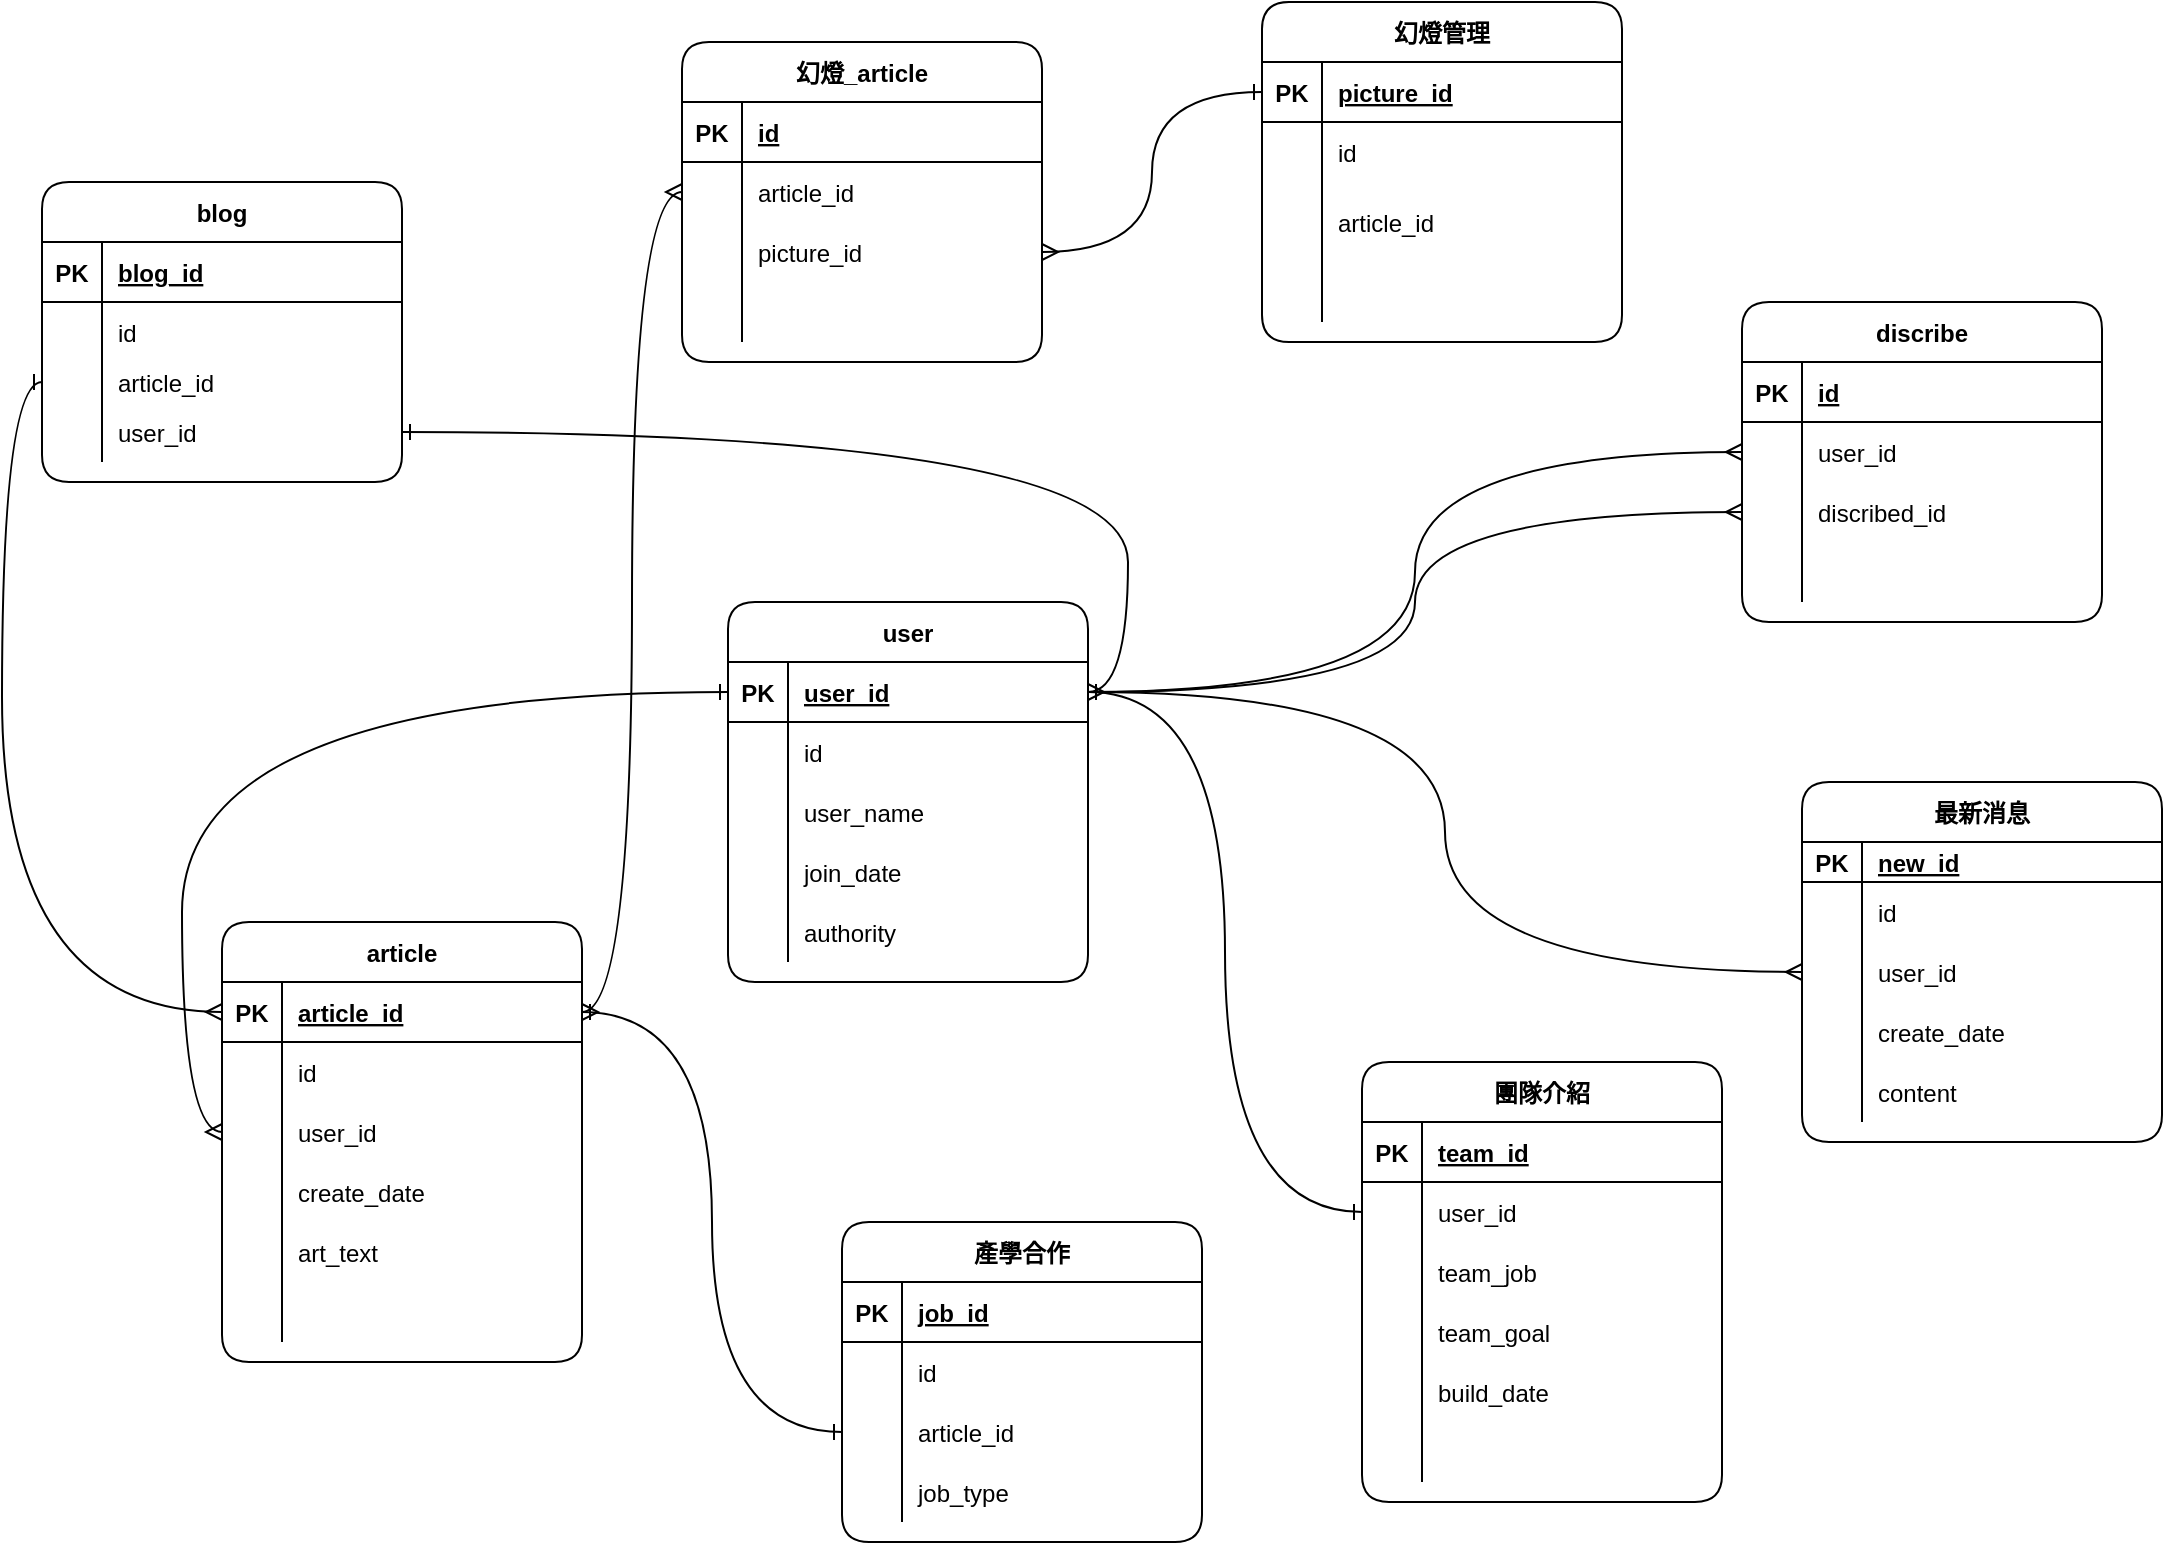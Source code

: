 <mxfile version="13.11.0" type="github">
  <diagram id="R2lEEEUBdFMjLlhIrx00" name="Page-1">
    <mxGraphModel dx="1490" dy="581" grid="1" gridSize="10" guides="1" tooltips="1" connect="1" arrows="1" fold="1" page="1" pageScale="1" pageWidth="583" pageHeight="827" math="0" shadow="0" extFonts="Permanent Marker^https://fonts.googleapis.com/css?family=Permanent+Marker">
      <root>
        <mxCell id="0" />
        <mxCell id="1" parent="0" />
        <mxCell id="cPtPqXqM4NVwdwL7rHtW-1" value="最新消息" style="shape=table;startSize=30;container=1;collapsible=1;childLayout=tableLayout;fixedRows=1;rowLines=0;fontStyle=1;align=center;resizeLast=1;rounded=1;" parent="1" vertex="1">
          <mxGeometry x="940" y="420" width="180" height="180" as="geometry" />
        </mxCell>
        <mxCell id="cPtPqXqM4NVwdwL7rHtW-2" value="" style="shape=partialRectangle;collapsible=0;dropTarget=0;pointerEvents=0;fillColor=none;top=0;left=0;bottom=1;right=0;points=[[0,0.5],[1,0.5]];portConstraint=eastwest;rounded=1;" parent="cPtPqXqM4NVwdwL7rHtW-1" vertex="1">
          <mxGeometry y="30" width="180" height="20" as="geometry" />
        </mxCell>
        <mxCell id="cPtPqXqM4NVwdwL7rHtW-3" value="PK" style="shape=partialRectangle;connectable=0;fillColor=none;top=0;left=0;bottom=0;right=0;fontStyle=1;overflow=hidden;rounded=1;" parent="cPtPqXqM4NVwdwL7rHtW-2" vertex="1">
          <mxGeometry width="30" height="20" as="geometry" />
        </mxCell>
        <mxCell id="cPtPqXqM4NVwdwL7rHtW-4" value="new_id" style="shape=partialRectangle;connectable=0;fillColor=none;top=0;left=0;bottom=0;right=0;align=left;spacingLeft=6;fontStyle=5;overflow=hidden;rounded=1;" parent="cPtPqXqM4NVwdwL7rHtW-2" vertex="1">
          <mxGeometry x="30" width="150" height="20" as="geometry" />
        </mxCell>
        <mxCell id="cPtPqXqM4NVwdwL7rHtW-5" value="" style="shape=partialRectangle;collapsible=0;dropTarget=0;pointerEvents=0;fillColor=none;top=0;left=0;bottom=0;right=0;points=[[0,0.5],[1,0.5]];portConstraint=eastwest;rounded=1;" parent="cPtPqXqM4NVwdwL7rHtW-1" vertex="1">
          <mxGeometry y="50" width="180" height="30" as="geometry" />
        </mxCell>
        <mxCell id="cPtPqXqM4NVwdwL7rHtW-6" value="" style="shape=partialRectangle;connectable=0;fillColor=none;top=0;left=0;bottom=0;right=0;editable=1;overflow=hidden;rounded=1;" parent="cPtPqXqM4NVwdwL7rHtW-5" vertex="1">
          <mxGeometry width="30" height="30" as="geometry" />
        </mxCell>
        <mxCell id="cPtPqXqM4NVwdwL7rHtW-7" value="id" style="shape=partialRectangle;connectable=0;fillColor=none;top=0;left=0;bottom=0;right=0;align=left;spacingLeft=6;overflow=hidden;rounded=1;" parent="cPtPqXqM4NVwdwL7rHtW-5" vertex="1">
          <mxGeometry x="30" width="150" height="30" as="geometry" />
        </mxCell>
        <mxCell id="cPtPqXqM4NVwdwL7rHtW-8" value="" style="shape=partialRectangle;collapsible=0;dropTarget=0;pointerEvents=0;fillColor=none;top=0;left=0;bottom=0;right=0;points=[[0,0.5],[1,0.5]];portConstraint=eastwest;rounded=1;" parent="cPtPqXqM4NVwdwL7rHtW-1" vertex="1">
          <mxGeometry y="80" width="180" height="30" as="geometry" />
        </mxCell>
        <mxCell id="cPtPqXqM4NVwdwL7rHtW-9" value="" style="shape=partialRectangle;connectable=0;fillColor=none;top=0;left=0;bottom=0;right=0;editable=1;overflow=hidden;rounded=1;" parent="cPtPqXqM4NVwdwL7rHtW-8" vertex="1">
          <mxGeometry width="30" height="30" as="geometry" />
        </mxCell>
        <mxCell id="cPtPqXqM4NVwdwL7rHtW-10" value="user_id" style="shape=partialRectangle;connectable=0;fillColor=none;top=0;left=0;bottom=0;right=0;align=left;spacingLeft=6;overflow=hidden;rounded=1;" parent="cPtPqXqM4NVwdwL7rHtW-8" vertex="1">
          <mxGeometry x="30" width="150" height="30" as="geometry" />
        </mxCell>
        <mxCell id="cPtPqXqM4NVwdwL7rHtW-11" value="" style="shape=partialRectangle;collapsible=0;dropTarget=0;pointerEvents=0;fillColor=none;top=0;left=0;bottom=0;right=0;points=[[0,0.5],[1,0.5]];portConstraint=eastwest;rounded=1;" parent="cPtPqXqM4NVwdwL7rHtW-1" vertex="1">
          <mxGeometry y="110" width="180" height="30" as="geometry" />
        </mxCell>
        <mxCell id="cPtPqXqM4NVwdwL7rHtW-12" value="" style="shape=partialRectangle;connectable=0;fillColor=none;top=0;left=0;bottom=0;right=0;editable=1;overflow=hidden;rounded=1;" parent="cPtPqXqM4NVwdwL7rHtW-11" vertex="1">
          <mxGeometry width="30" height="30" as="geometry" />
        </mxCell>
        <mxCell id="cPtPqXqM4NVwdwL7rHtW-13" value="create_date" style="shape=partialRectangle;connectable=0;fillColor=none;top=0;left=0;bottom=0;right=0;align=left;spacingLeft=6;overflow=hidden;rounded=1;" parent="cPtPqXqM4NVwdwL7rHtW-11" vertex="1">
          <mxGeometry x="30" width="150" height="30" as="geometry" />
        </mxCell>
        <mxCell id="cPtPqXqM4NVwdwL7rHtW-100" value="" style="shape=partialRectangle;collapsible=0;dropTarget=0;pointerEvents=0;fillColor=none;top=0;left=0;bottom=0;right=0;points=[[0,0.5],[1,0.5]];portConstraint=eastwest;rounded=1;" parent="cPtPqXqM4NVwdwL7rHtW-1" vertex="1">
          <mxGeometry y="140" width="180" height="30" as="geometry" />
        </mxCell>
        <mxCell id="cPtPqXqM4NVwdwL7rHtW-101" value="" style="shape=partialRectangle;connectable=0;fillColor=none;top=0;left=0;bottom=0;right=0;editable=1;overflow=hidden;rounded=1;" parent="cPtPqXqM4NVwdwL7rHtW-100" vertex="1">
          <mxGeometry width="30" height="30" as="geometry" />
        </mxCell>
        <mxCell id="cPtPqXqM4NVwdwL7rHtW-102" value="content" style="shape=partialRectangle;connectable=0;fillColor=none;top=0;left=0;bottom=0;right=0;align=left;spacingLeft=6;overflow=hidden;rounded=1;" parent="cPtPqXqM4NVwdwL7rHtW-100" vertex="1">
          <mxGeometry x="30" width="150" height="30" as="geometry" />
        </mxCell>
        <mxCell id="cPtPqXqM4NVwdwL7rHtW-14" value="user" style="shape=table;startSize=30;container=1;collapsible=1;childLayout=tableLayout;fixedRows=1;rowLines=0;fontStyle=1;align=center;resizeLast=1;rounded=1;" parent="1" vertex="1">
          <mxGeometry x="403" y="330" width="180" height="190" as="geometry" />
        </mxCell>
        <mxCell id="cPtPqXqM4NVwdwL7rHtW-15" value="" style="shape=partialRectangle;collapsible=0;dropTarget=0;pointerEvents=0;fillColor=none;top=0;left=0;bottom=1;right=0;points=[[0,0.5],[1,0.5]];portConstraint=eastwest;rounded=1;" parent="cPtPqXqM4NVwdwL7rHtW-14" vertex="1">
          <mxGeometry y="30" width="180" height="30" as="geometry" />
        </mxCell>
        <mxCell id="cPtPqXqM4NVwdwL7rHtW-16" value="PK" style="shape=partialRectangle;connectable=0;fillColor=none;top=0;left=0;bottom=0;right=0;fontStyle=1;overflow=hidden;rounded=1;" parent="cPtPqXqM4NVwdwL7rHtW-15" vertex="1">
          <mxGeometry width="30" height="30" as="geometry" />
        </mxCell>
        <mxCell id="cPtPqXqM4NVwdwL7rHtW-17" value="user_id" style="shape=partialRectangle;connectable=0;fillColor=none;top=0;left=0;bottom=0;right=0;align=left;spacingLeft=6;fontStyle=5;overflow=hidden;rounded=1;" parent="cPtPqXqM4NVwdwL7rHtW-15" vertex="1">
          <mxGeometry x="30" width="150" height="30" as="geometry" />
        </mxCell>
        <mxCell id="cPtPqXqM4NVwdwL7rHtW-18" value="" style="shape=partialRectangle;collapsible=0;dropTarget=0;pointerEvents=0;fillColor=none;top=0;left=0;bottom=0;right=0;points=[[0,0.5],[1,0.5]];portConstraint=eastwest;rounded=1;" parent="cPtPqXqM4NVwdwL7rHtW-14" vertex="1">
          <mxGeometry y="60" width="180" height="30" as="geometry" />
        </mxCell>
        <mxCell id="cPtPqXqM4NVwdwL7rHtW-19" value="" style="shape=partialRectangle;connectable=0;fillColor=none;top=0;left=0;bottom=0;right=0;editable=1;overflow=hidden;rounded=1;" parent="cPtPqXqM4NVwdwL7rHtW-18" vertex="1">
          <mxGeometry width="30" height="30" as="geometry" />
        </mxCell>
        <mxCell id="cPtPqXqM4NVwdwL7rHtW-20" value="id" style="shape=partialRectangle;connectable=0;fillColor=none;top=0;left=0;bottom=0;right=0;align=left;spacingLeft=6;overflow=hidden;rounded=1;" parent="cPtPqXqM4NVwdwL7rHtW-18" vertex="1">
          <mxGeometry x="30" width="150" height="30" as="geometry" />
        </mxCell>
        <mxCell id="cPtPqXqM4NVwdwL7rHtW-21" value="" style="shape=partialRectangle;collapsible=0;dropTarget=0;pointerEvents=0;fillColor=none;top=0;left=0;bottom=0;right=0;points=[[0,0.5],[1,0.5]];portConstraint=eastwest;rounded=1;" parent="cPtPqXqM4NVwdwL7rHtW-14" vertex="1">
          <mxGeometry y="90" width="180" height="30" as="geometry" />
        </mxCell>
        <mxCell id="cPtPqXqM4NVwdwL7rHtW-22" value="" style="shape=partialRectangle;connectable=0;fillColor=none;top=0;left=0;bottom=0;right=0;editable=1;overflow=hidden;rounded=1;" parent="cPtPqXqM4NVwdwL7rHtW-21" vertex="1">
          <mxGeometry width="30" height="30" as="geometry" />
        </mxCell>
        <mxCell id="cPtPqXqM4NVwdwL7rHtW-23" value="user_name" style="shape=partialRectangle;connectable=0;fillColor=none;top=0;left=0;bottom=0;right=0;align=left;spacingLeft=6;overflow=hidden;rounded=1;" parent="cPtPqXqM4NVwdwL7rHtW-21" vertex="1">
          <mxGeometry x="30" width="150" height="30" as="geometry" />
        </mxCell>
        <mxCell id="cPtPqXqM4NVwdwL7rHtW-24" value="" style="shape=partialRectangle;collapsible=0;dropTarget=0;pointerEvents=0;fillColor=none;top=0;left=0;bottom=0;right=0;points=[[0,0.5],[1,0.5]];portConstraint=eastwest;rounded=1;" parent="cPtPqXqM4NVwdwL7rHtW-14" vertex="1">
          <mxGeometry y="120" width="180" height="30" as="geometry" />
        </mxCell>
        <mxCell id="cPtPqXqM4NVwdwL7rHtW-25" value="" style="shape=partialRectangle;connectable=0;fillColor=none;top=0;left=0;bottom=0;right=0;editable=1;overflow=hidden;rounded=1;" parent="cPtPqXqM4NVwdwL7rHtW-24" vertex="1">
          <mxGeometry width="30" height="30" as="geometry" />
        </mxCell>
        <mxCell id="cPtPqXqM4NVwdwL7rHtW-26" value="join_date" style="shape=partialRectangle;connectable=0;fillColor=none;top=0;left=0;bottom=0;right=0;align=left;spacingLeft=6;overflow=hidden;rounded=1;" parent="cPtPqXqM4NVwdwL7rHtW-24" vertex="1">
          <mxGeometry x="30" width="150" height="30" as="geometry" />
        </mxCell>
        <mxCell id="1LD19kada-FeBfjTpvKz-1" value="" style="shape=partialRectangle;collapsible=0;dropTarget=0;pointerEvents=0;fillColor=none;top=0;left=0;bottom=0;right=0;points=[[0,0.5],[1,0.5]];portConstraint=eastwest;rounded=1;" vertex="1" parent="cPtPqXqM4NVwdwL7rHtW-14">
          <mxGeometry y="150" width="180" height="30" as="geometry" />
        </mxCell>
        <mxCell id="1LD19kada-FeBfjTpvKz-2" value="" style="shape=partialRectangle;connectable=0;fillColor=none;top=0;left=0;bottom=0;right=0;editable=1;overflow=hidden;rounded=1;" vertex="1" parent="1LD19kada-FeBfjTpvKz-1">
          <mxGeometry width="30" height="30" as="geometry" />
        </mxCell>
        <mxCell id="1LD19kada-FeBfjTpvKz-3" value="authority" style="shape=partialRectangle;connectable=0;fillColor=none;top=0;left=0;bottom=0;right=0;align=left;spacingLeft=6;overflow=hidden;rounded=1;" vertex="1" parent="1LD19kada-FeBfjTpvKz-1">
          <mxGeometry x="30" width="150" height="30" as="geometry" />
        </mxCell>
        <mxCell id="cPtPqXqM4NVwdwL7rHtW-27" value="產學合作" style="shape=table;startSize=30;container=1;collapsible=1;childLayout=tableLayout;fixedRows=1;rowLines=0;fontStyle=1;align=center;resizeLast=1;rounded=1;" parent="1" vertex="1">
          <mxGeometry x="460" y="640" width="180" height="160" as="geometry" />
        </mxCell>
        <mxCell id="cPtPqXqM4NVwdwL7rHtW-28" value="" style="shape=partialRectangle;collapsible=0;dropTarget=0;pointerEvents=0;fillColor=none;top=0;left=0;bottom=1;right=0;points=[[0,0.5],[1,0.5]];portConstraint=eastwest;rounded=1;" parent="cPtPqXqM4NVwdwL7rHtW-27" vertex="1">
          <mxGeometry y="30" width="180" height="30" as="geometry" />
        </mxCell>
        <mxCell id="cPtPqXqM4NVwdwL7rHtW-29" value="PK" style="shape=partialRectangle;connectable=0;fillColor=none;top=0;left=0;bottom=0;right=0;fontStyle=1;overflow=hidden;rounded=1;" parent="cPtPqXqM4NVwdwL7rHtW-28" vertex="1">
          <mxGeometry width="30" height="30" as="geometry" />
        </mxCell>
        <mxCell id="cPtPqXqM4NVwdwL7rHtW-30" value="job_id" style="shape=partialRectangle;connectable=0;fillColor=none;top=0;left=0;bottom=0;right=0;align=left;spacingLeft=6;fontStyle=5;overflow=hidden;rounded=1;" parent="cPtPqXqM4NVwdwL7rHtW-28" vertex="1">
          <mxGeometry x="30" width="150" height="30" as="geometry" />
        </mxCell>
        <mxCell id="cPtPqXqM4NVwdwL7rHtW-37" value="" style="shape=partialRectangle;collapsible=0;dropTarget=0;pointerEvents=0;fillColor=none;top=0;left=0;bottom=0;right=0;points=[[0,0.5],[1,0.5]];portConstraint=eastwest;rounded=1;" parent="cPtPqXqM4NVwdwL7rHtW-27" vertex="1">
          <mxGeometry y="60" width="180" height="30" as="geometry" />
        </mxCell>
        <mxCell id="cPtPqXqM4NVwdwL7rHtW-38" value="" style="shape=partialRectangle;connectable=0;fillColor=none;top=0;left=0;bottom=0;right=0;editable=1;overflow=hidden;rounded=1;" parent="cPtPqXqM4NVwdwL7rHtW-37" vertex="1">
          <mxGeometry width="30" height="30" as="geometry" />
        </mxCell>
        <mxCell id="cPtPqXqM4NVwdwL7rHtW-39" value="id" style="shape=partialRectangle;connectable=0;fillColor=none;top=0;left=0;bottom=0;right=0;align=left;spacingLeft=6;overflow=hidden;rounded=1;" parent="cPtPqXqM4NVwdwL7rHtW-37" vertex="1">
          <mxGeometry x="30" width="150" height="30" as="geometry" />
        </mxCell>
        <mxCell id="cPtPqXqM4NVwdwL7rHtW-31" value="" style="shape=partialRectangle;collapsible=0;dropTarget=0;pointerEvents=0;fillColor=none;top=0;left=0;bottom=0;right=0;points=[[0,0.5],[1,0.5]];portConstraint=eastwest;rounded=1;" parent="cPtPqXqM4NVwdwL7rHtW-27" vertex="1">
          <mxGeometry y="90" width="180" height="30" as="geometry" />
        </mxCell>
        <mxCell id="cPtPqXqM4NVwdwL7rHtW-32" value="" style="shape=partialRectangle;connectable=0;fillColor=none;top=0;left=0;bottom=0;right=0;editable=1;overflow=hidden;rounded=1;" parent="cPtPqXqM4NVwdwL7rHtW-31" vertex="1">
          <mxGeometry width="30" height="30" as="geometry" />
        </mxCell>
        <mxCell id="cPtPqXqM4NVwdwL7rHtW-33" value="article_id" style="shape=partialRectangle;connectable=0;fillColor=none;top=0;left=0;bottom=0;right=0;align=left;spacingLeft=6;overflow=hidden;rounded=1;" parent="cPtPqXqM4NVwdwL7rHtW-31" vertex="1">
          <mxGeometry x="30" width="150" height="30" as="geometry" />
        </mxCell>
        <mxCell id="cPtPqXqM4NVwdwL7rHtW-34" value="" style="shape=partialRectangle;collapsible=0;dropTarget=0;pointerEvents=0;fillColor=none;top=0;left=0;bottom=0;right=0;points=[[0,0.5],[1,0.5]];portConstraint=eastwest;rounded=1;" parent="cPtPqXqM4NVwdwL7rHtW-27" vertex="1">
          <mxGeometry y="120" width="180" height="30" as="geometry" />
        </mxCell>
        <mxCell id="cPtPqXqM4NVwdwL7rHtW-35" value="" style="shape=partialRectangle;connectable=0;fillColor=none;top=0;left=0;bottom=0;right=0;editable=1;overflow=hidden;rounded=1;" parent="cPtPqXqM4NVwdwL7rHtW-34" vertex="1">
          <mxGeometry width="30" height="30" as="geometry" />
        </mxCell>
        <mxCell id="cPtPqXqM4NVwdwL7rHtW-36" value="job_type" style="shape=partialRectangle;connectable=0;fillColor=none;top=0;left=0;bottom=0;right=0;align=left;spacingLeft=6;overflow=hidden;rounded=1;" parent="cPtPqXqM4NVwdwL7rHtW-34" vertex="1">
          <mxGeometry x="30" width="150" height="30" as="geometry" />
        </mxCell>
        <mxCell id="cPtPqXqM4NVwdwL7rHtW-40" value="團隊介紹" style="shape=table;startSize=30;container=1;collapsible=1;childLayout=tableLayout;fixedRows=1;rowLines=0;fontStyle=1;align=center;resizeLast=1;rounded=1;" parent="1" vertex="1">
          <mxGeometry x="720" y="560" width="180" height="220" as="geometry" />
        </mxCell>
        <mxCell id="cPtPqXqM4NVwdwL7rHtW-41" value="" style="shape=partialRectangle;collapsible=0;dropTarget=0;pointerEvents=0;fillColor=none;top=0;left=0;bottom=1;right=0;points=[[0,0.5],[1,0.5]];portConstraint=eastwest;rounded=1;" parent="cPtPqXqM4NVwdwL7rHtW-40" vertex="1">
          <mxGeometry y="30" width="180" height="30" as="geometry" />
        </mxCell>
        <mxCell id="cPtPqXqM4NVwdwL7rHtW-42" value="PK" style="shape=partialRectangle;connectable=0;fillColor=none;top=0;left=0;bottom=0;right=0;fontStyle=1;overflow=hidden;rounded=1;" parent="cPtPqXqM4NVwdwL7rHtW-41" vertex="1">
          <mxGeometry width="30" height="30" as="geometry" />
        </mxCell>
        <mxCell id="cPtPqXqM4NVwdwL7rHtW-43" value="team_id" style="shape=partialRectangle;connectable=0;fillColor=none;top=0;left=0;bottom=0;right=0;align=left;spacingLeft=6;fontStyle=5;overflow=hidden;rounded=1;" parent="cPtPqXqM4NVwdwL7rHtW-41" vertex="1">
          <mxGeometry x="30" width="150" height="30" as="geometry" />
        </mxCell>
        <mxCell id="cPtPqXqM4NVwdwL7rHtW-44" value="" style="shape=partialRectangle;collapsible=0;dropTarget=0;pointerEvents=0;fillColor=none;top=0;left=0;bottom=0;right=0;points=[[0,0.5],[1,0.5]];portConstraint=eastwest;rounded=1;" parent="cPtPqXqM4NVwdwL7rHtW-40" vertex="1">
          <mxGeometry y="60" width="180" height="30" as="geometry" />
        </mxCell>
        <mxCell id="cPtPqXqM4NVwdwL7rHtW-45" value="" style="shape=partialRectangle;connectable=0;fillColor=none;top=0;left=0;bottom=0;right=0;editable=1;overflow=hidden;rounded=1;" parent="cPtPqXqM4NVwdwL7rHtW-44" vertex="1">
          <mxGeometry width="30" height="30" as="geometry" />
        </mxCell>
        <mxCell id="cPtPqXqM4NVwdwL7rHtW-46" value="user_id" style="shape=partialRectangle;connectable=0;fillColor=none;top=0;left=0;bottom=0;right=0;align=left;spacingLeft=6;overflow=hidden;rounded=1;" parent="cPtPqXqM4NVwdwL7rHtW-44" vertex="1">
          <mxGeometry x="30" width="150" height="30" as="geometry" />
        </mxCell>
        <mxCell id="cPtPqXqM4NVwdwL7rHtW-47" value="" style="shape=partialRectangle;collapsible=0;dropTarget=0;pointerEvents=0;fillColor=none;top=0;left=0;bottom=0;right=0;points=[[0,0.5],[1,0.5]];portConstraint=eastwest;rounded=1;" parent="cPtPqXqM4NVwdwL7rHtW-40" vertex="1">
          <mxGeometry y="90" width="180" height="30" as="geometry" />
        </mxCell>
        <mxCell id="cPtPqXqM4NVwdwL7rHtW-48" value="" style="shape=partialRectangle;connectable=0;fillColor=none;top=0;left=0;bottom=0;right=0;editable=1;overflow=hidden;rounded=1;" parent="cPtPqXqM4NVwdwL7rHtW-47" vertex="1">
          <mxGeometry width="30" height="30" as="geometry" />
        </mxCell>
        <mxCell id="cPtPqXqM4NVwdwL7rHtW-49" value="team_job" style="shape=partialRectangle;connectable=0;fillColor=none;top=0;left=0;bottom=0;right=0;align=left;spacingLeft=6;overflow=hidden;rounded=1;" parent="cPtPqXqM4NVwdwL7rHtW-47" vertex="1">
          <mxGeometry x="30" width="150" height="30" as="geometry" />
        </mxCell>
        <mxCell id="cPtPqXqM4NVwdwL7rHtW-50" value="" style="shape=partialRectangle;collapsible=0;dropTarget=0;pointerEvents=0;fillColor=none;top=0;left=0;bottom=0;right=0;points=[[0,0.5],[1,0.5]];portConstraint=eastwest;rounded=1;" parent="cPtPqXqM4NVwdwL7rHtW-40" vertex="1">
          <mxGeometry y="120" width="180" height="30" as="geometry" />
        </mxCell>
        <mxCell id="cPtPqXqM4NVwdwL7rHtW-51" value="" style="shape=partialRectangle;connectable=0;fillColor=none;top=0;left=0;bottom=0;right=0;editable=1;overflow=hidden;rounded=1;" parent="cPtPqXqM4NVwdwL7rHtW-50" vertex="1">
          <mxGeometry width="30" height="30" as="geometry" />
        </mxCell>
        <mxCell id="cPtPqXqM4NVwdwL7rHtW-52" value="team_goal" style="shape=partialRectangle;connectable=0;fillColor=none;top=0;left=0;bottom=0;right=0;align=left;spacingLeft=6;overflow=hidden;rounded=1;" parent="cPtPqXqM4NVwdwL7rHtW-50" vertex="1">
          <mxGeometry x="30" width="150" height="30" as="geometry" />
        </mxCell>
        <mxCell id="cPtPqXqM4NVwdwL7rHtW-93" value="" style="shape=partialRectangle;collapsible=0;dropTarget=0;pointerEvents=0;fillColor=none;top=0;left=0;bottom=0;right=0;points=[[0,0.5],[1,0.5]];portConstraint=eastwest;rounded=1;" parent="cPtPqXqM4NVwdwL7rHtW-40" vertex="1">
          <mxGeometry y="150" width="180" height="30" as="geometry" />
        </mxCell>
        <mxCell id="cPtPqXqM4NVwdwL7rHtW-94" value="" style="shape=partialRectangle;connectable=0;fillColor=none;top=0;left=0;bottom=0;right=0;editable=1;overflow=hidden;rounded=1;" parent="cPtPqXqM4NVwdwL7rHtW-93" vertex="1">
          <mxGeometry width="30" height="30" as="geometry" />
        </mxCell>
        <mxCell id="cPtPqXqM4NVwdwL7rHtW-95" value="build_date" style="shape=partialRectangle;connectable=0;fillColor=none;top=0;left=0;bottom=0;right=0;align=left;spacingLeft=6;overflow=hidden;rounded=1;" parent="cPtPqXqM4NVwdwL7rHtW-93" vertex="1">
          <mxGeometry x="30" width="150" height="30" as="geometry" />
        </mxCell>
        <mxCell id="cPtPqXqM4NVwdwL7rHtW-96" value="" style="shape=partialRectangle;collapsible=0;dropTarget=0;pointerEvents=0;fillColor=none;top=0;left=0;bottom=0;right=0;points=[[0,0.5],[1,0.5]];portConstraint=eastwest;rounded=1;" parent="cPtPqXqM4NVwdwL7rHtW-40" vertex="1">
          <mxGeometry y="180" width="180" height="30" as="geometry" />
        </mxCell>
        <mxCell id="cPtPqXqM4NVwdwL7rHtW-97" value="" style="shape=partialRectangle;connectable=0;fillColor=none;top=0;left=0;bottom=0;right=0;editable=1;overflow=hidden;rounded=1;" parent="cPtPqXqM4NVwdwL7rHtW-96" vertex="1">
          <mxGeometry width="30" height="30" as="geometry" />
        </mxCell>
        <mxCell id="cPtPqXqM4NVwdwL7rHtW-98" value="" style="shape=partialRectangle;connectable=0;fillColor=none;top=0;left=0;bottom=0;right=0;align=left;spacingLeft=6;overflow=hidden;rounded=1;" parent="cPtPqXqM4NVwdwL7rHtW-96" vertex="1">
          <mxGeometry x="30" width="150" height="30" as="geometry" />
        </mxCell>
        <mxCell id="cPtPqXqM4NVwdwL7rHtW-53" value="blog" style="shape=table;startSize=30;container=1;collapsible=1;childLayout=tableLayout;fixedRows=1;rowLines=0;fontStyle=1;align=center;resizeLast=1;rounded=1;" parent="1" vertex="1">
          <mxGeometry x="60" y="120" width="180" height="150" as="geometry" />
        </mxCell>
        <mxCell id="cPtPqXqM4NVwdwL7rHtW-54" value="" style="shape=partialRectangle;collapsible=0;dropTarget=0;pointerEvents=0;fillColor=none;top=0;left=0;bottom=1;right=0;points=[[0,0.5],[1,0.5]];portConstraint=eastwest;rounded=1;" parent="cPtPqXqM4NVwdwL7rHtW-53" vertex="1">
          <mxGeometry y="30" width="180" height="30" as="geometry" />
        </mxCell>
        <mxCell id="cPtPqXqM4NVwdwL7rHtW-55" value="PK" style="shape=partialRectangle;connectable=0;fillColor=none;top=0;left=0;bottom=0;right=0;fontStyle=1;overflow=hidden;rounded=1;" parent="cPtPqXqM4NVwdwL7rHtW-54" vertex="1">
          <mxGeometry width="30" height="30" as="geometry" />
        </mxCell>
        <mxCell id="cPtPqXqM4NVwdwL7rHtW-56" value="blog_id" style="shape=partialRectangle;connectable=0;fillColor=none;top=0;left=0;bottom=0;right=0;align=left;spacingLeft=6;fontStyle=5;overflow=hidden;rounded=1;" parent="cPtPqXqM4NVwdwL7rHtW-54" vertex="1">
          <mxGeometry x="30" width="150" height="30" as="geometry" />
        </mxCell>
        <mxCell id="cPtPqXqM4NVwdwL7rHtW-57" value="" style="shape=partialRectangle;collapsible=0;dropTarget=0;pointerEvents=0;fillColor=none;top=0;left=0;bottom=0;right=0;points=[[0,0.5],[1,0.5]];portConstraint=eastwest;rounded=1;" parent="cPtPqXqM4NVwdwL7rHtW-53" vertex="1">
          <mxGeometry y="60" width="180" height="30" as="geometry" />
        </mxCell>
        <mxCell id="cPtPqXqM4NVwdwL7rHtW-58" value="" style="shape=partialRectangle;connectable=0;fillColor=none;top=0;left=0;bottom=0;right=0;editable=1;overflow=hidden;rounded=1;" parent="cPtPqXqM4NVwdwL7rHtW-57" vertex="1">
          <mxGeometry width="30" height="30" as="geometry" />
        </mxCell>
        <mxCell id="cPtPqXqM4NVwdwL7rHtW-59" value="id" style="shape=partialRectangle;connectable=0;fillColor=none;top=0;left=0;bottom=0;right=0;align=left;spacingLeft=6;overflow=hidden;rounded=1;" parent="cPtPqXqM4NVwdwL7rHtW-57" vertex="1">
          <mxGeometry x="30" width="150" height="30" as="geometry" />
        </mxCell>
        <mxCell id="cPtPqXqM4NVwdwL7rHtW-60" value="" style="shape=partialRectangle;collapsible=0;dropTarget=0;pointerEvents=0;fillColor=none;top=0;left=0;bottom=0;right=0;points=[[0,0.5],[1,0.5]];portConstraint=eastwest;rounded=1;" parent="cPtPqXqM4NVwdwL7rHtW-53" vertex="1">
          <mxGeometry y="90" width="180" height="20" as="geometry" />
        </mxCell>
        <mxCell id="cPtPqXqM4NVwdwL7rHtW-61" value="" style="shape=partialRectangle;connectable=0;fillColor=none;top=0;left=0;bottom=0;right=0;editable=1;overflow=hidden;rounded=1;" parent="cPtPqXqM4NVwdwL7rHtW-60" vertex="1">
          <mxGeometry width="30" height="20" as="geometry" />
        </mxCell>
        <mxCell id="cPtPqXqM4NVwdwL7rHtW-62" value="article_id" style="shape=partialRectangle;connectable=0;fillColor=none;top=0;left=0;bottom=0;right=0;align=left;spacingLeft=6;overflow=hidden;rounded=1;" parent="cPtPqXqM4NVwdwL7rHtW-60" vertex="1">
          <mxGeometry x="30" width="150" height="20" as="geometry" />
        </mxCell>
        <mxCell id="cPtPqXqM4NVwdwL7rHtW-63" value="" style="shape=partialRectangle;collapsible=0;dropTarget=0;pointerEvents=0;fillColor=none;top=0;left=0;bottom=0;right=0;points=[[0,0.5],[1,0.5]];portConstraint=eastwest;rounded=1;" parent="cPtPqXqM4NVwdwL7rHtW-53" vertex="1">
          <mxGeometry y="110" width="180" height="30" as="geometry" />
        </mxCell>
        <mxCell id="cPtPqXqM4NVwdwL7rHtW-64" value="" style="shape=partialRectangle;connectable=0;fillColor=none;top=0;left=0;bottom=0;right=0;editable=1;overflow=hidden;rounded=1;" parent="cPtPqXqM4NVwdwL7rHtW-63" vertex="1">
          <mxGeometry width="30" height="30" as="geometry" />
        </mxCell>
        <mxCell id="cPtPqXqM4NVwdwL7rHtW-65" value="user_id" style="shape=partialRectangle;connectable=0;fillColor=none;top=0;left=0;bottom=0;right=0;align=left;spacingLeft=6;overflow=hidden;rounded=1;" parent="cPtPqXqM4NVwdwL7rHtW-63" vertex="1">
          <mxGeometry x="30" width="150" height="30" as="geometry" />
        </mxCell>
        <mxCell id="cPtPqXqM4NVwdwL7rHtW-67" value="article" style="shape=table;startSize=30;container=1;collapsible=1;childLayout=tableLayout;fixedRows=1;rowLines=0;fontStyle=1;align=center;resizeLast=1;rounded=1;" parent="1" vertex="1">
          <mxGeometry x="150" y="490" width="180" height="220" as="geometry" />
        </mxCell>
        <mxCell id="cPtPqXqM4NVwdwL7rHtW-68" value="" style="shape=partialRectangle;collapsible=0;dropTarget=0;pointerEvents=0;fillColor=none;top=0;left=0;bottom=1;right=0;points=[[0,0.5],[1,0.5]];portConstraint=eastwest;rounded=1;" parent="cPtPqXqM4NVwdwL7rHtW-67" vertex="1">
          <mxGeometry y="30" width="180" height="30" as="geometry" />
        </mxCell>
        <mxCell id="cPtPqXqM4NVwdwL7rHtW-69" value="PK" style="shape=partialRectangle;connectable=0;fillColor=none;top=0;left=0;bottom=0;right=0;fontStyle=1;overflow=hidden;rounded=1;" parent="cPtPqXqM4NVwdwL7rHtW-68" vertex="1">
          <mxGeometry width="30" height="30" as="geometry" />
        </mxCell>
        <mxCell id="cPtPqXqM4NVwdwL7rHtW-70" value="article_id" style="shape=partialRectangle;connectable=0;fillColor=none;top=0;left=0;bottom=0;right=0;align=left;spacingLeft=6;fontStyle=5;overflow=hidden;rounded=1;" parent="cPtPqXqM4NVwdwL7rHtW-68" vertex="1">
          <mxGeometry x="30" width="150" height="30" as="geometry" />
        </mxCell>
        <mxCell id="cPtPqXqM4NVwdwL7rHtW-71" value="" style="shape=partialRectangle;collapsible=0;dropTarget=0;pointerEvents=0;fillColor=none;top=0;left=0;bottom=0;right=0;points=[[0,0.5],[1,0.5]];portConstraint=eastwest;rounded=1;" parent="cPtPqXqM4NVwdwL7rHtW-67" vertex="1">
          <mxGeometry y="60" width="180" height="30" as="geometry" />
        </mxCell>
        <mxCell id="cPtPqXqM4NVwdwL7rHtW-72" value="" style="shape=partialRectangle;connectable=0;fillColor=none;top=0;left=0;bottom=0;right=0;editable=1;overflow=hidden;rounded=1;" parent="cPtPqXqM4NVwdwL7rHtW-71" vertex="1">
          <mxGeometry width="30" height="30" as="geometry" />
        </mxCell>
        <mxCell id="cPtPqXqM4NVwdwL7rHtW-73" value="id" style="shape=partialRectangle;connectable=0;fillColor=none;top=0;left=0;bottom=0;right=0;align=left;spacingLeft=6;overflow=hidden;rounded=1;" parent="cPtPqXqM4NVwdwL7rHtW-71" vertex="1">
          <mxGeometry x="30" width="150" height="30" as="geometry" />
        </mxCell>
        <mxCell id="cPtPqXqM4NVwdwL7rHtW-74" value="" style="shape=partialRectangle;collapsible=0;dropTarget=0;pointerEvents=0;fillColor=none;top=0;left=0;bottom=0;right=0;points=[[0,0.5],[1,0.5]];portConstraint=eastwest;rounded=1;" parent="cPtPqXqM4NVwdwL7rHtW-67" vertex="1">
          <mxGeometry y="90" width="180" height="30" as="geometry" />
        </mxCell>
        <mxCell id="cPtPqXqM4NVwdwL7rHtW-75" value="" style="shape=partialRectangle;connectable=0;fillColor=none;top=0;left=0;bottom=0;right=0;editable=1;overflow=hidden;rounded=1;" parent="cPtPqXqM4NVwdwL7rHtW-74" vertex="1">
          <mxGeometry width="30" height="30" as="geometry" />
        </mxCell>
        <mxCell id="cPtPqXqM4NVwdwL7rHtW-76" value="user_id" style="shape=partialRectangle;connectable=0;fillColor=none;top=0;left=0;bottom=0;right=0;align=left;spacingLeft=6;overflow=hidden;rounded=1;" parent="cPtPqXqM4NVwdwL7rHtW-74" vertex="1">
          <mxGeometry x="30" width="150" height="30" as="geometry" />
        </mxCell>
        <mxCell id="cPtPqXqM4NVwdwL7rHtW-77" value="" style="shape=partialRectangle;collapsible=0;dropTarget=0;pointerEvents=0;fillColor=none;top=0;left=0;bottom=0;right=0;points=[[0,0.5],[1,0.5]];portConstraint=eastwest;rounded=1;" parent="cPtPqXqM4NVwdwL7rHtW-67" vertex="1">
          <mxGeometry y="120" width="180" height="30" as="geometry" />
        </mxCell>
        <mxCell id="cPtPqXqM4NVwdwL7rHtW-78" value="" style="shape=partialRectangle;connectable=0;fillColor=none;top=0;left=0;bottom=0;right=0;editable=1;overflow=hidden;rounded=1;" parent="cPtPqXqM4NVwdwL7rHtW-77" vertex="1">
          <mxGeometry width="30" height="30" as="geometry" />
        </mxCell>
        <mxCell id="cPtPqXqM4NVwdwL7rHtW-79" value="create_date" style="shape=partialRectangle;connectable=0;fillColor=none;top=0;left=0;bottom=0;right=0;align=left;spacingLeft=6;overflow=hidden;rounded=1;" parent="cPtPqXqM4NVwdwL7rHtW-77" vertex="1">
          <mxGeometry x="30" width="150" height="30" as="geometry" />
        </mxCell>
        <mxCell id="cPtPqXqM4NVwdwL7rHtW-86" value="" style="shape=partialRectangle;collapsible=0;dropTarget=0;pointerEvents=0;fillColor=none;top=0;left=0;bottom=0;right=0;points=[[0,0.5],[1,0.5]];portConstraint=eastwest;rounded=1;" parent="cPtPqXqM4NVwdwL7rHtW-67" vertex="1">
          <mxGeometry y="150" width="180" height="30" as="geometry" />
        </mxCell>
        <mxCell id="cPtPqXqM4NVwdwL7rHtW-87" value="" style="shape=partialRectangle;connectable=0;fillColor=none;top=0;left=0;bottom=0;right=0;editable=1;overflow=hidden;rounded=1;" parent="cPtPqXqM4NVwdwL7rHtW-86" vertex="1">
          <mxGeometry width="30" height="30" as="geometry" />
        </mxCell>
        <mxCell id="cPtPqXqM4NVwdwL7rHtW-88" value="art_text" style="shape=partialRectangle;connectable=0;fillColor=none;top=0;left=0;bottom=0;right=0;align=left;spacingLeft=6;overflow=hidden;rounded=1;" parent="cPtPqXqM4NVwdwL7rHtW-86" vertex="1">
          <mxGeometry x="30" width="150" height="30" as="geometry" />
        </mxCell>
        <mxCell id="cPtPqXqM4NVwdwL7rHtW-89" value="" style="shape=partialRectangle;collapsible=0;dropTarget=0;pointerEvents=0;fillColor=none;top=0;left=0;bottom=0;right=0;points=[[0,0.5],[1,0.5]];portConstraint=eastwest;rounded=1;" parent="cPtPqXqM4NVwdwL7rHtW-67" vertex="1">
          <mxGeometry y="180" width="180" height="30" as="geometry" />
        </mxCell>
        <mxCell id="cPtPqXqM4NVwdwL7rHtW-90" value="" style="shape=partialRectangle;connectable=0;fillColor=none;top=0;left=0;bottom=0;right=0;editable=1;overflow=hidden;rounded=1;" parent="cPtPqXqM4NVwdwL7rHtW-89" vertex="1">
          <mxGeometry width="30" height="30" as="geometry" />
        </mxCell>
        <mxCell id="cPtPqXqM4NVwdwL7rHtW-91" value="" style="shape=partialRectangle;connectable=0;fillColor=none;top=0;left=0;bottom=0;right=0;align=left;spacingLeft=6;overflow=hidden;rounded=1;" parent="cPtPqXqM4NVwdwL7rHtW-89" vertex="1">
          <mxGeometry x="30" width="150" height="30" as="geometry" />
        </mxCell>
        <mxCell id="cPtPqXqM4NVwdwL7rHtW-80" style="edgeStyle=orthogonalEdgeStyle;orthogonalLoop=1;jettySize=auto;html=1;entryX=0;entryY=0.5;entryDx=0;entryDy=0;startArrow=ERone;startFill=0;endArrow=ERmany;endFill=0;exitX=0;exitY=0.5;exitDx=0;exitDy=0;curved=1;" parent="1" source="cPtPqXqM4NVwdwL7rHtW-60" target="cPtPqXqM4NVwdwL7rHtW-68" edge="1">
          <mxGeometry relative="1" as="geometry" />
        </mxCell>
        <mxCell id="cPtPqXqM4NVwdwL7rHtW-81" style="edgeStyle=orthogonalEdgeStyle;orthogonalLoop=1;jettySize=auto;html=1;exitX=1;exitY=0.5;exitDx=0;exitDy=0;entryX=1;entryY=0.5;entryDx=0;entryDy=0;startArrow=ERone;startFill=0;endArrow=ERone;endFill=0;curved=1;" parent="1" source="cPtPqXqM4NVwdwL7rHtW-63" target="cPtPqXqM4NVwdwL7rHtW-15" edge="1">
          <mxGeometry relative="1" as="geometry" />
        </mxCell>
        <mxCell id="cPtPqXqM4NVwdwL7rHtW-82" style="edgeStyle=orthogonalEdgeStyle;orthogonalLoop=1;jettySize=auto;html=1;entryX=0;entryY=0.5;entryDx=0;entryDy=0;startArrow=ERone;startFill=0;endArrow=ERmany;endFill=0;curved=1;" parent="1" source="cPtPqXqM4NVwdwL7rHtW-15" target="cPtPqXqM4NVwdwL7rHtW-74" edge="1">
          <mxGeometry relative="1" as="geometry" />
        </mxCell>
        <mxCell id="cPtPqXqM4NVwdwL7rHtW-92" style="edgeStyle=orthogonalEdgeStyle;orthogonalLoop=1;jettySize=auto;html=1;entryX=1;entryY=0.5;entryDx=0;entryDy=0;startArrow=ERone;startFill=0;endArrow=ERmany;endFill=0;curved=1;" parent="1" source="cPtPqXqM4NVwdwL7rHtW-31" target="cPtPqXqM4NVwdwL7rHtW-68" edge="1">
          <mxGeometry relative="1" as="geometry" />
        </mxCell>
        <mxCell id="cPtPqXqM4NVwdwL7rHtW-99" style="edgeStyle=orthogonalEdgeStyle;orthogonalLoop=1;jettySize=auto;html=1;entryX=0;entryY=0.5;entryDx=0;entryDy=0;startArrow=ERmany;startFill=0;endArrow=ERone;endFill=0;curved=1;" parent="1" source="cPtPqXqM4NVwdwL7rHtW-15" target="cPtPqXqM4NVwdwL7rHtW-44" edge="1">
          <mxGeometry relative="1" as="geometry" />
        </mxCell>
        <mxCell id="cPtPqXqM4NVwdwL7rHtW-103" style="edgeStyle=orthogonalEdgeStyle;orthogonalLoop=1;jettySize=auto;html=1;exitX=0;exitY=0.5;exitDx=0;exitDy=0;entryX=1;entryY=0.5;entryDx=0;entryDy=0;startArrow=ERmany;startFill=0;endArrow=ERone;endFill=0;curved=1;" parent="1" source="cPtPqXqM4NVwdwL7rHtW-8" target="cPtPqXqM4NVwdwL7rHtW-15" edge="1">
          <mxGeometry relative="1" as="geometry" />
        </mxCell>
        <mxCell id="AdDkIVXgg5J95T2cVmyW-1" value="幻燈管理" style="shape=table;startSize=30;container=1;collapsible=1;childLayout=tableLayout;fixedRows=1;rowLines=0;fontStyle=1;align=center;resizeLast=1;rounded=1;" parent="1" vertex="1">
          <mxGeometry x="670" y="30" width="180" height="170" as="geometry" />
        </mxCell>
        <mxCell id="AdDkIVXgg5J95T2cVmyW-2" value="" style="shape=partialRectangle;collapsible=0;dropTarget=0;pointerEvents=0;fillColor=none;top=0;left=0;bottom=1;right=0;points=[[0,0.5],[1,0.5]];portConstraint=eastwest;rounded=1;" parent="AdDkIVXgg5J95T2cVmyW-1" vertex="1">
          <mxGeometry y="30" width="180" height="30" as="geometry" />
        </mxCell>
        <mxCell id="AdDkIVXgg5J95T2cVmyW-3" value="PK" style="shape=partialRectangle;connectable=0;fillColor=none;top=0;left=0;bottom=0;right=0;fontStyle=1;overflow=hidden;rounded=1;" parent="AdDkIVXgg5J95T2cVmyW-2" vertex="1">
          <mxGeometry width="30" height="30" as="geometry" />
        </mxCell>
        <mxCell id="AdDkIVXgg5J95T2cVmyW-4" value="picture_id" style="shape=partialRectangle;connectable=0;fillColor=none;top=0;left=0;bottom=0;right=0;align=left;spacingLeft=6;fontStyle=5;overflow=hidden;rounded=1;" parent="AdDkIVXgg5J95T2cVmyW-2" vertex="1">
          <mxGeometry x="30" width="150" height="30" as="geometry" />
        </mxCell>
        <mxCell id="AdDkIVXgg5J95T2cVmyW-5" value="" style="shape=partialRectangle;collapsible=0;dropTarget=0;pointerEvents=0;fillColor=none;top=0;left=0;bottom=0;right=0;points=[[0,0.5],[1,0.5]];portConstraint=eastwest;rounded=1;" parent="AdDkIVXgg5J95T2cVmyW-1" vertex="1">
          <mxGeometry y="60" width="180" height="30" as="geometry" />
        </mxCell>
        <mxCell id="AdDkIVXgg5J95T2cVmyW-6" value="" style="shape=partialRectangle;connectable=0;fillColor=none;top=0;left=0;bottom=0;right=0;editable=1;overflow=hidden;rounded=1;" parent="AdDkIVXgg5J95T2cVmyW-5" vertex="1">
          <mxGeometry width="30" height="30" as="geometry" />
        </mxCell>
        <mxCell id="AdDkIVXgg5J95T2cVmyW-7" value="id" style="shape=partialRectangle;connectable=0;fillColor=none;top=0;left=0;bottom=0;right=0;align=left;spacingLeft=6;overflow=hidden;rounded=1;" parent="AdDkIVXgg5J95T2cVmyW-5" vertex="1">
          <mxGeometry x="30" width="150" height="30" as="geometry" />
        </mxCell>
        <mxCell id="AdDkIVXgg5J95T2cVmyW-8" value="" style="shape=partialRectangle;collapsible=0;dropTarget=0;pointerEvents=0;fillColor=none;top=0;left=0;bottom=0;right=0;points=[[0,0.5],[1,0.5]];portConstraint=eastwest;rounded=1;" parent="AdDkIVXgg5J95T2cVmyW-1" vertex="1">
          <mxGeometry y="90" width="180" height="40" as="geometry" />
        </mxCell>
        <mxCell id="AdDkIVXgg5J95T2cVmyW-9" value="" style="shape=partialRectangle;connectable=0;fillColor=none;top=0;left=0;bottom=0;right=0;editable=1;overflow=hidden;rounded=1;" parent="AdDkIVXgg5J95T2cVmyW-8" vertex="1">
          <mxGeometry width="30" height="40" as="geometry" />
        </mxCell>
        <mxCell id="AdDkIVXgg5J95T2cVmyW-10" value="article_id" style="shape=partialRectangle;connectable=0;fillColor=none;top=0;left=0;bottom=0;right=0;align=left;spacingLeft=6;overflow=hidden;rounded=1;" parent="AdDkIVXgg5J95T2cVmyW-8" vertex="1">
          <mxGeometry x="30" width="150" height="40" as="geometry" />
        </mxCell>
        <mxCell id="AdDkIVXgg5J95T2cVmyW-11" value="" style="shape=partialRectangle;collapsible=0;dropTarget=0;pointerEvents=0;fillColor=none;top=0;left=0;bottom=0;right=0;points=[[0,0.5],[1,0.5]];portConstraint=eastwest;rounded=1;" parent="AdDkIVXgg5J95T2cVmyW-1" vertex="1">
          <mxGeometry y="130" width="180" height="30" as="geometry" />
        </mxCell>
        <mxCell id="AdDkIVXgg5J95T2cVmyW-12" value="" style="shape=partialRectangle;connectable=0;fillColor=none;top=0;left=0;bottom=0;right=0;editable=1;overflow=hidden;rounded=1;" parent="AdDkIVXgg5J95T2cVmyW-11" vertex="1">
          <mxGeometry width="30" height="30" as="geometry" />
        </mxCell>
        <mxCell id="AdDkIVXgg5J95T2cVmyW-13" value="" style="shape=partialRectangle;connectable=0;fillColor=none;top=0;left=0;bottom=0;right=0;align=left;spacingLeft=6;overflow=hidden;rounded=1;" parent="AdDkIVXgg5J95T2cVmyW-11" vertex="1">
          <mxGeometry x="30" width="150" height="30" as="geometry" />
        </mxCell>
        <mxCell id="AdDkIVXgg5J95T2cVmyW-15" value="幻燈_article" style="shape=table;startSize=30;container=1;collapsible=1;childLayout=tableLayout;fixedRows=1;rowLines=0;fontStyle=1;align=center;resizeLast=1;rounded=1;" parent="1" vertex="1">
          <mxGeometry x="380" y="50" width="180" height="160" as="geometry" />
        </mxCell>
        <mxCell id="AdDkIVXgg5J95T2cVmyW-16" value="" style="shape=partialRectangle;collapsible=0;dropTarget=0;pointerEvents=0;fillColor=none;top=0;left=0;bottom=1;right=0;points=[[0,0.5],[1,0.5]];portConstraint=eastwest;rounded=1;" parent="AdDkIVXgg5J95T2cVmyW-15" vertex="1">
          <mxGeometry y="30" width="180" height="30" as="geometry" />
        </mxCell>
        <mxCell id="AdDkIVXgg5J95T2cVmyW-17" value="PK" style="shape=partialRectangle;connectable=0;fillColor=none;top=0;left=0;bottom=0;right=0;fontStyle=1;overflow=hidden;rounded=1;" parent="AdDkIVXgg5J95T2cVmyW-16" vertex="1">
          <mxGeometry width="30" height="30" as="geometry" />
        </mxCell>
        <mxCell id="AdDkIVXgg5J95T2cVmyW-18" value="id" style="shape=partialRectangle;connectable=0;fillColor=none;top=0;left=0;bottom=0;right=0;align=left;spacingLeft=6;fontStyle=5;overflow=hidden;rounded=1;" parent="AdDkIVXgg5J95T2cVmyW-16" vertex="1">
          <mxGeometry x="30" width="150" height="30" as="geometry" />
        </mxCell>
        <mxCell id="AdDkIVXgg5J95T2cVmyW-19" value="" style="shape=partialRectangle;collapsible=0;dropTarget=0;pointerEvents=0;fillColor=none;top=0;left=0;bottom=0;right=0;points=[[0,0.5],[1,0.5]];portConstraint=eastwest;rounded=1;" parent="AdDkIVXgg5J95T2cVmyW-15" vertex="1">
          <mxGeometry y="60" width="180" height="30" as="geometry" />
        </mxCell>
        <mxCell id="AdDkIVXgg5J95T2cVmyW-20" value="" style="shape=partialRectangle;connectable=0;fillColor=none;top=0;left=0;bottom=0;right=0;editable=1;overflow=hidden;rounded=1;" parent="AdDkIVXgg5J95T2cVmyW-19" vertex="1">
          <mxGeometry width="30" height="30" as="geometry" />
        </mxCell>
        <mxCell id="AdDkIVXgg5J95T2cVmyW-21" value="article_id" style="shape=partialRectangle;connectable=0;fillColor=none;top=0;left=0;bottom=0;right=0;align=left;spacingLeft=6;overflow=hidden;rounded=1;" parent="AdDkIVXgg5J95T2cVmyW-19" vertex="1">
          <mxGeometry x="30" width="150" height="30" as="geometry" />
        </mxCell>
        <mxCell id="AdDkIVXgg5J95T2cVmyW-22" value="" style="shape=partialRectangle;collapsible=0;dropTarget=0;pointerEvents=0;fillColor=none;top=0;left=0;bottom=0;right=0;points=[[0,0.5],[1,0.5]];portConstraint=eastwest;rounded=1;" parent="AdDkIVXgg5J95T2cVmyW-15" vertex="1">
          <mxGeometry y="90" width="180" height="30" as="geometry" />
        </mxCell>
        <mxCell id="AdDkIVXgg5J95T2cVmyW-23" value="" style="shape=partialRectangle;connectable=0;fillColor=none;top=0;left=0;bottom=0;right=0;editable=1;overflow=hidden;rounded=1;" parent="AdDkIVXgg5J95T2cVmyW-22" vertex="1">
          <mxGeometry width="30" height="30" as="geometry" />
        </mxCell>
        <mxCell id="AdDkIVXgg5J95T2cVmyW-24" value="picture_id" style="shape=partialRectangle;connectable=0;fillColor=none;top=0;left=0;bottom=0;right=0;align=left;spacingLeft=6;overflow=hidden;rounded=1;" parent="AdDkIVXgg5J95T2cVmyW-22" vertex="1">
          <mxGeometry x="30" width="150" height="30" as="geometry" />
        </mxCell>
        <mxCell id="AdDkIVXgg5J95T2cVmyW-25" value="" style="shape=partialRectangle;collapsible=0;dropTarget=0;pointerEvents=0;fillColor=none;top=0;left=0;bottom=0;right=0;points=[[0,0.5],[1,0.5]];portConstraint=eastwest;rounded=1;" parent="AdDkIVXgg5J95T2cVmyW-15" vertex="1">
          <mxGeometry y="120" width="180" height="30" as="geometry" />
        </mxCell>
        <mxCell id="AdDkIVXgg5J95T2cVmyW-26" value="" style="shape=partialRectangle;connectable=0;fillColor=none;top=0;left=0;bottom=0;right=0;editable=1;overflow=hidden;rounded=1;" parent="AdDkIVXgg5J95T2cVmyW-25" vertex="1">
          <mxGeometry width="30" height="30" as="geometry" />
        </mxCell>
        <mxCell id="AdDkIVXgg5J95T2cVmyW-27" value="" style="shape=partialRectangle;connectable=0;fillColor=none;top=0;left=0;bottom=0;right=0;align=left;spacingLeft=6;overflow=hidden;rounded=1;" parent="AdDkIVXgg5J95T2cVmyW-25" vertex="1">
          <mxGeometry x="30" width="150" height="30" as="geometry" />
        </mxCell>
        <mxCell id="AdDkIVXgg5J95T2cVmyW-28" style="edgeStyle=orthogonalEdgeStyle;curved=1;orthogonalLoop=1;jettySize=auto;html=1;entryX=0;entryY=0.5;entryDx=0;entryDy=0;startArrow=ERone;startFill=0;endArrow=ERmany;endFill=0;" parent="1" source="cPtPqXqM4NVwdwL7rHtW-68" target="AdDkIVXgg5J95T2cVmyW-19" edge="1">
          <mxGeometry relative="1" as="geometry" />
        </mxCell>
        <mxCell id="AdDkIVXgg5J95T2cVmyW-29" style="edgeStyle=orthogonalEdgeStyle;curved=1;orthogonalLoop=1;jettySize=auto;html=1;entryX=1;entryY=0.5;entryDx=0;entryDy=0;startArrow=ERone;startFill=0;endArrow=ERmany;endFill=0;" parent="1" source="AdDkIVXgg5J95T2cVmyW-2" target="AdDkIVXgg5J95T2cVmyW-22" edge="1">
          <mxGeometry relative="1" as="geometry" />
        </mxCell>
        <mxCell id="AdDkIVXgg5J95T2cVmyW-30" value="discribe" style="shape=table;startSize=30;container=1;collapsible=1;childLayout=tableLayout;fixedRows=1;rowLines=0;fontStyle=1;align=center;resizeLast=1;rounded=1;" parent="1" vertex="1">
          <mxGeometry x="910" y="180" width="180" height="160" as="geometry" />
        </mxCell>
        <mxCell id="AdDkIVXgg5J95T2cVmyW-31" value="" style="shape=partialRectangle;collapsible=0;dropTarget=0;pointerEvents=0;fillColor=none;top=0;left=0;bottom=1;right=0;points=[[0,0.5],[1,0.5]];portConstraint=eastwest;rounded=1;" parent="AdDkIVXgg5J95T2cVmyW-30" vertex="1">
          <mxGeometry y="30" width="180" height="30" as="geometry" />
        </mxCell>
        <mxCell id="AdDkIVXgg5J95T2cVmyW-32" value="PK" style="shape=partialRectangle;connectable=0;fillColor=none;top=0;left=0;bottom=0;right=0;fontStyle=1;overflow=hidden;rounded=1;" parent="AdDkIVXgg5J95T2cVmyW-31" vertex="1">
          <mxGeometry width="30" height="30" as="geometry" />
        </mxCell>
        <mxCell id="AdDkIVXgg5J95T2cVmyW-33" value="id" style="shape=partialRectangle;connectable=0;fillColor=none;top=0;left=0;bottom=0;right=0;align=left;spacingLeft=6;fontStyle=5;overflow=hidden;rounded=1;" parent="AdDkIVXgg5J95T2cVmyW-31" vertex="1">
          <mxGeometry x="30" width="150" height="30" as="geometry" />
        </mxCell>
        <mxCell id="AdDkIVXgg5J95T2cVmyW-34" value="" style="shape=partialRectangle;collapsible=0;dropTarget=0;pointerEvents=0;fillColor=none;top=0;left=0;bottom=0;right=0;points=[[0,0.5],[1,0.5]];portConstraint=eastwest;rounded=1;" parent="AdDkIVXgg5J95T2cVmyW-30" vertex="1">
          <mxGeometry y="60" width="180" height="30" as="geometry" />
        </mxCell>
        <mxCell id="AdDkIVXgg5J95T2cVmyW-35" value="" style="shape=partialRectangle;connectable=0;fillColor=none;top=0;left=0;bottom=0;right=0;editable=1;overflow=hidden;rounded=1;" parent="AdDkIVXgg5J95T2cVmyW-34" vertex="1">
          <mxGeometry width="30" height="30" as="geometry" />
        </mxCell>
        <mxCell id="AdDkIVXgg5J95T2cVmyW-36" value="user_id" style="shape=partialRectangle;connectable=0;fillColor=none;top=0;left=0;bottom=0;right=0;align=left;spacingLeft=6;overflow=hidden;rounded=1;" parent="AdDkIVXgg5J95T2cVmyW-34" vertex="1">
          <mxGeometry x="30" width="150" height="30" as="geometry" />
        </mxCell>
        <mxCell id="AdDkIVXgg5J95T2cVmyW-37" value="" style="shape=partialRectangle;collapsible=0;dropTarget=0;pointerEvents=0;fillColor=none;top=0;left=0;bottom=0;right=0;points=[[0,0.5],[1,0.5]];portConstraint=eastwest;rounded=1;" parent="AdDkIVXgg5J95T2cVmyW-30" vertex="1">
          <mxGeometry y="90" width="180" height="30" as="geometry" />
        </mxCell>
        <mxCell id="AdDkIVXgg5J95T2cVmyW-38" value="" style="shape=partialRectangle;connectable=0;fillColor=none;top=0;left=0;bottom=0;right=0;editable=1;overflow=hidden;rounded=1;" parent="AdDkIVXgg5J95T2cVmyW-37" vertex="1">
          <mxGeometry width="30" height="30" as="geometry" />
        </mxCell>
        <mxCell id="AdDkIVXgg5J95T2cVmyW-39" value="discribed_id" style="shape=partialRectangle;connectable=0;fillColor=none;top=0;left=0;bottom=0;right=0;align=left;spacingLeft=6;overflow=hidden;rounded=1;" parent="AdDkIVXgg5J95T2cVmyW-37" vertex="1">
          <mxGeometry x="30" width="150" height="30" as="geometry" />
        </mxCell>
        <mxCell id="AdDkIVXgg5J95T2cVmyW-40" value="" style="shape=partialRectangle;collapsible=0;dropTarget=0;pointerEvents=0;fillColor=none;top=0;left=0;bottom=0;right=0;points=[[0,0.5],[1,0.5]];portConstraint=eastwest;rounded=1;" parent="AdDkIVXgg5J95T2cVmyW-30" vertex="1">
          <mxGeometry y="120" width="180" height="30" as="geometry" />
        </mxCell>
        <mxCell id="AdDkIVXgg5J95T2cVmyW-41" value="" style="shape=partialRectangle;connectable=0;fillColor=none;top=0;left=0;bottom=0;right=0;editable=1;overflow=hidden;rounded=1;" parent="AdDkIVXgg5J95T2cVmyW-40" vertex="1">
          <mxGeometry width="30" height="30" as="geometry" />
        </mxCell>
        <mxCell id="AdDkIVXgg5J95T2cVmyW-42" value="" style="shape=partialRectangle;connectable=0;fillColor=none;top=0;left=0;bottom=0;right=0;align=left;spacingLeft=6;overflow=hidden;rounded=1;" parent="AdDkIVXgg5J95T2cVmyW-40" vertex="1">
          <mxGeometry x="30" width="150" height="30" as="geometry" />
        </mxCell>
        <mxCell id="AdDkIVXgg5J95T2cVmyW-43" style="edgeStyle=orthogonalEdgeStyle;curved=1;orthogonalLoop=1;jettySize=auto;html=1;entryX=0;entryY=0.5;entryDx=0;entryDy=0;startArrow=ERone;startFill=0;endArrow=ERmany;endFill=0;exitX=1;exitY=0.5;exitDx=0;exitDy=0;" parent="1" source="cPtPqXqM4NVwdwL7rHtW-15" target="AdDkIVXgg5J95T2cVmyW-37" edge="1">
          <mxGeometry relative="1" as="geometry" />
        </mxCell>
        <mxCell id="AdDkIVXgg5J95T2cVmyW-44" style="edgeStyle=orthogonalEdgeStyle;curved=1;orthogonalLoop=1;jettySize=auto;html=1;entryX=0;entryY=0.5;entryDx=0;entryDy=0;startArrow=ERone;startFill=0;endArrow=ERmany;endFill=0;" parent="1" source="cPtPqXqM4NVwdwL7rHtW-15" target="AdDkIVXgg5J95T2cVmyW-34" edge="1">
          <mxGeometry relative="1" as="geometry" />
        </mxCell>
      </root>
    </mxGraphModel>
  </diagram>
</mxfile>
